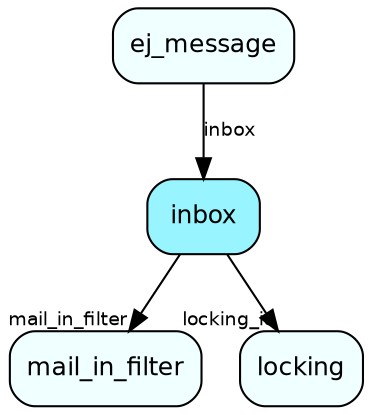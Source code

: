 digraph inbox  {
node [shape = box style="rounded, filled" fontname = "Helvetica" fontsize = "12" ]
edge [fontname = "Helvetica" fontsize = "9"]

inbox[fillcolor = "cadetblue1"]
mail_in_filter[fillcolor = "azure1"]
locking[fillcolor = "azure1"]
ej_message[fillcolor = "azure1"]
inbox -> mail_in_filter [headlabel = "mail_in_filter"]
inbox -> locking [headlabel = "locking_id"]
ej_message -> inbox [label = "inbox"]
}
